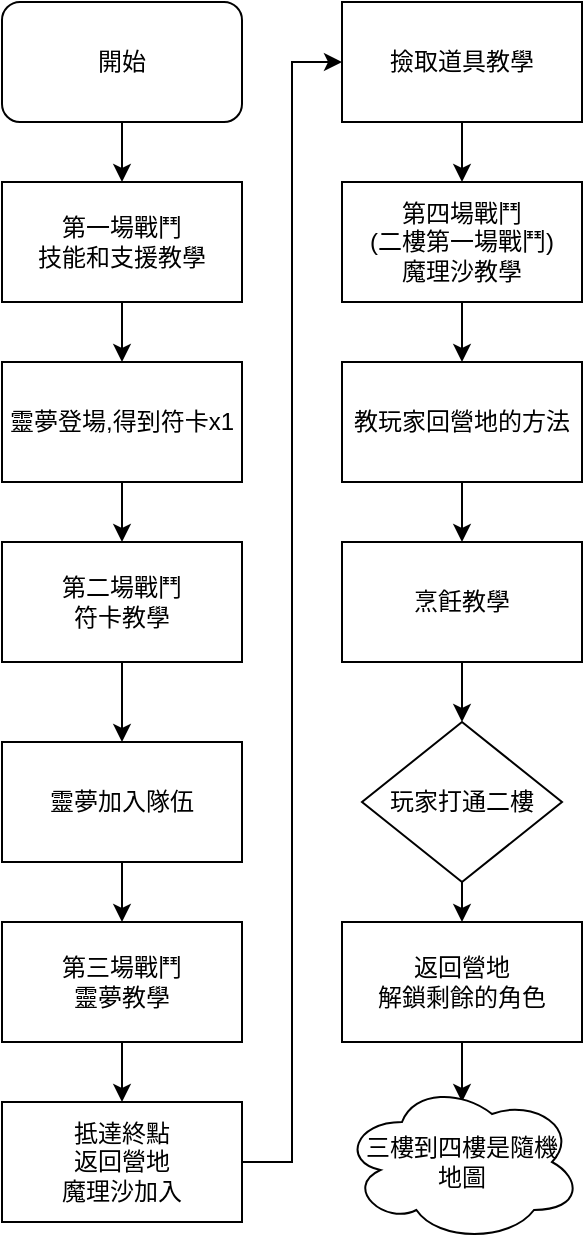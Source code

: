 <mxfile version="24.7.10" pages="2">
  <diagram id="C5RBs43oDa-KdzZeNtuy" name="Page-1">
    <mxGraphModel dx="794" dy="458" grid="1" gridSize="10" guides="1" tooltips="1" connect="1" arrows="1" fold="1" page="1" pageScale="1" pageWidth="827" pageHeight="1169" math="0" shadow="0">
      <root>
        <mxCell id="WIyWlLk6GJQsqaUBKTNV-0" />
        <mxCell id="WIyWlLk6GJQsqaUBKTNV-1" parent="WIyWlLk6GJQsqaUBKTNV-0" />
        <mxCell id="Yj5TDsg7gePqlZfXOrJI-1" value="&lt;span style=&quot;font-weight: normal;&quot;&gt;開始&lt;/span&gt;" style="rounded=1;whiteSpace=wrap;html=1;fontStyle=1" vertex="1" parent="WIyWlLk6GJQsqaUBKTNV-1">
          <mxGeometry x="160" y="360" width="120" height="60" as="geometry" />
        </mxCell>
        <mxCell id="Yj5TDsg7gePqlZfXOrJI-2" value="第一場戰鬥&lt;div&gt;技能和支援教學&lt;/div&gt;" style="rounded=0;whiteSpace=wrap;html=1;" vertex="1" parent="WIyWlLk6GJQsqaUBKTNV-1">
          <mxGeometry x="160" y="450" width="120" height="60" as="geometry" />
        </mxCell>
        <mxCell id="Yj5TDsg7gePqlZfXOrJI-3" value="" style="endArrow=classic;html=1;rounded=0;" edge="1" parent="WIyWlLk6GJQsqaUBKTNV-1" source="Yj5TDsg7gePqlZfXOrJI-1" target="Yj5TDsg7gePqlZfXOrJI-2">
          <mxGeometry width="50" height="50" relative="1" as="geometry">
            <mxPoint x="195" y="460" as="sourcePoint" />
            <mxPoint x="245" y="410" as="targetPoint" />
          </mxGeometry>
        </mxCell>
        <mxCell id="Yj5TDsg7gePqlZfXOrJI-4" value="靈夢登場,得到符卡x1" style="rounded=0;whiteSpace=wrap;html=1;" vertex="1" parent="WIyWlLk6GJQsqaUBKTNV-1">
          <mxGeometry x="160" y="540" width="120" height="60" as="geometry" />
        </mxCell>
        <mxCell id="Yj5TDsg7gePqlZfXOrJI-5" value="第二場戰鬥&lt;div&gt;符卡教學&lt;/div&gt;" style="rounded=0;whiteSpace=wrap;html=1;" vertex="1" parent="WIyWlLk6GJQsqaUBKTNV-1">
          <mxGeometry x="160" y="630" width="120" height="60" as="geometry" />
        </mxCell>
        <mxCell id="Yj5TDsg7gePqlZfXOrJI-6" value="靈夢加入隊伍" style="rounded=0;whiteSpace=wrap;html=1;" vertex="1" parent="WIyWlLk6GJQsqaUBKTNV-1">
          <mxGeometry x="160" y="730" width="120" height="60" as="geometry" />
        </mxCell>
        <mxCell id="Yj5TDsg7gePqlZfXOrJI-7" value="第三場戰鬥&lt;div&gt;靈夢教學&lt;/div&gt;" style="rounded=0;whiteSpace=wrap;html=1;" vertex="1" parent="WIyWlLk6GJQsqaUBKTNV-1">
          <mxGeometry x="160" y="820" width="120" height="60" as="geometry" />
        </mxCell>
        <mxCell id="oCrelnVvvsXX9kLqdQXE-13" style="edgeStyle=elbowEdgeStyle;rounded=0;orthogonalLoop=1;jettySize=auto;html=1;exitX=1;exitY=0.5;exitDx=0;exitDy=0;" edge="1" parent="WIyWlLk6GJQsqaUBKTNV-1" source="Yj5TDsg7gePqlZfXOrJI-8" target="oCrelnVvvsXX9kLqdQXE-2">
          <mxGeometry relative="1" as="geometry" />
        </mxCell>
        <mxCell id="Yj5TDsg7gePqlZfXOrJI-8" value="&lt;div&gt;抵達終點&lt;/div&gt;返回營地&lt;br&gt;魔理沙加入" style="rounded=0;whiteSpace=wrap;html=1;" vertex="1" parent="WIyWlLk6GJQsqaUBKTNV-1">
          <mxGeometry x="160" y="910" width="120" height="60" as="geometry" />
        </mxCell>
        <mxCell id="Yj5TDsg7gePqlZfXOrJI-9" value="第四場戰鬥&lt;div&gt;(二樓第一場戰鬥)&lt;br&gt;&lt;div&gt;魔理沙教學&lt;/div&gt;&lt;/div&gt;" style="rounded=0;whiteSpace=wrap;html=1;" vertex="1" parent="WIyWlLk6GJQsqaUBKTNV-1">
          <mxGeometry x="330" y="450" width="120" height="60" as="geometry" />
        </mxCell>
        <mxCell id="Yj5TDsg7gePqlZfXOrJI-10" value="教玩家回營地的方法" style="rounded=0;whiteSpace=wrap;html=1;" vertex="1" parent="WIyWlLk6GJQsqaUBKTNV-1">
          <mxGeometry x="330" y="540" width="120" height="60" as="geometry" />
        </mxCell>
        <mxCell id="Yj5TDsg7gePqlZfXOrJI-12" value="烹飪教學" style="rounded=0;whiteSpace=wrap;html=1;" vertex="1" parent="WIyWlLk6GJQsqaUBKTNV-1">
          <mxGeometry x="330" y="630" width="120" height="60" as="geometry" />
        </mxCell>
        <mxCell id="Yj5TDsg7gePqlZfXOrJI-13" value="玩家打通二樓" style="rhombus;whiteSpace=wrap;html=1;" vertex="1" parent="WIyWlLk6GJQsqaUBKTNV-1">
          <mxGeometry x="340" y="720" width="100" height="80" as="geometry" />
        </mxCell>
        <mxCell id="Yj5TDsg7gePqlZfXOrJI-14" value="返回營地&lt;br&gt;解鎖剩餘的角色" style="rounded=0;whiteSpace=wrap;html=1;" vertex="1" parent="WIyWlLk6GJQsqaUBKTNV-1">
          <mxGeometry x="330" y="820" width="120" height="60" as="geometry" />
        </mxCell>
        <mxCell id="Yj5TDsg7gePqlZfXOrJI-18" value="" style="endArrow=classic;html=1;rounded=0;exitX=0.5;exitY=1;exitDx=0;exitDy=0;entryX=0.5;entryY=0;entryDx=0;entryDy=0;" edge="1" parent="WIyWlLk6GJQsqaUBKTNV-1" source="Yj5TDsg7gePqlZfXOrJI-2" target="Yj5TDsg7gePqlZfXOrJI-4">
          <mxGeometry width="50" height="50" relative="1" as="geometry">
            <mxPoint x="220" y="550" as="sourcePoint" />
            <mxPoint x="270" y="500" as="targetPoint" />
          </mxGeometry>
        </mxCell>
        <mxCell id="Yj5TDsg7gePqlZfXOrJI-19" value="" style="endArrow=classic;html=1;rounded=0;entryX=0.5;entryY=0;entryDx=0;entryDy=0;exitX=0.5;exitY=1;exitDx=0;exitDy=0;" edge="1" parent="WIyWlLk6GJQsqaUBKTNV-1" source="Yj5TDsg7gePqlZfXOrJI-4" target="Yj5TDsg7gePqlZfXOrJI-5">
          <mxGeometry width="50" height="50" relative="1" as="geometry">
            <mxPoint x="230" y="600" as="sourcePoint" />
            <mxPoint x="200" y="630" as="targetPoint" />
          </mxGeometry>
        </mxCell>
        <mxCell id="Yj5TDsg7gePqlZfXOrJI-21" value="" style="endArrow=classic;html=1;rounded=0;exitX=0.5;exitY=1;exitDx=0;exitDy=0;entryX=0.5;entryY=0;entryDx=0;entryDy=0;" edge="1" parent="WIyWlLk6GJQsqaUBKTNV-1" source="Yj5TDsg7gePqlZfXOrJI-5" target="Yj5TDsg7gePqlZfXOrJI-6">
          <mxGeometry width="50" height="50" relative="1" as="geometry">
            <mxPoint x="320" y="530" as="sourcePoint" />
            <mxPoint x="220" y="690" as="targetPoint" />
          </mxGeometry>
        </mxCell>
        <mxCell id="Yj5TDsg7gePqlZfXOrJI-22" value="" style="endArrow=classic;html=1;rounded=0;exitX=0.5;exitY=1;exitDx=0;exitDy=0;" edge="1" parent="WIyWlLk6GJQsqaUBKTNV-1" source="Yj5TDsg7gePqlZfXOrJI-6" target="Yj5TDsg7gePqlZfXOrJI-7">
          <mxGeometry width="50" height="50" relative="1" as="geometry">
            <mxPoint x="70" y="880" as="sourcePoint" />
            <mxPoint x="120" y="830" as="targetPoint" />
          </mxGeometry>
        </mxCell>
        <mxCell id="Yj5TDsg7gePqlZfXOrJI-23" value="" style="endArrow=classic;html=1;rounded=0;" edge="1" parent="WIyWlLk6GJQsqaUBKTNV-1" source="Yj5TDsg7gePqlZfXOrJI-7" target="Yj5TDsg7gePqlZfXOrJI-8">
          <mxGeometry width="50" height="50" relative="1" as="geometry">
            <mxPoint x="90" y="920" as="sourcePoint" />
            <mxPoint x="140" y="870" as="targetPoint" />
          </mxGeometry>
        </mxCell>
        <mxCell id="Yj5TDsg7gePqlZfXOrJI-24" value="" style="endArrow=classic;html=1;rounded=0;" edge="1" parent="WIyWlLk6GJQsqaUBKTNV-1" source="Yj5TDsg7gePqlZfXOrJI-9" target="Yj5TDsg7gePqlZfXOrJI-10">
          <mxGeometry width="50" height="50" relative="1" as="geometry">
            <mxPoint x="510" y="680" as="sourcePoint" />
            <mxPoint x="560" y="630" as="targetPoint" />
          </mxGeometry>
        </mxCell>
        <mxCell id="Yj5TDsg7gePqlZfXOrJI-25" value="" style="endArrow=classic;html=1;rounded=0;" edge="1" parent="WIyWlLk6GJQsqaUBKTNV-1" source="Yj5TDsg7gePqlZfXOrJI-10" target="Yj5TDsg7gePqlZfXOrJI-12">
          <mxGeometry width="50" height="50" relative="1" as="geometry">
            <mxPoint x="490" y="610" as="sourcePoint" />
            <mxPoint x="540" y="560" as="targetPoint" />
          </mxGeometry>
        </mxCell>
        <mxCell id="Yj5TDsg7gePqlZfXOrJI-26" value="" style="endArrow=classic;html=1;rounded=0;" edge="1" parent="WIyWlLk6GJQsqaUBKTNV-1" source="Yj5TDsg7gePqlZfXOrJI-12" target="Yj5TDsg7gePqlZfXOrJI-13">
          <mxGeometry width="50" height="50" relative="1" as="geometry">
            <mxPoint x="510" y="730" as="sourcePoint" />
            <mxPoint x="560" y="680" as="targetPoint" />
          </mxGeometry>
        </mxCell>
        <mxCell id="Yj5TDsg7gePqlZfXOrJI-27" value="" style="endArrow=classic;html=1;rounded=0;" edge="1" parent="WIyWlLk6GJQsqaUBKTNV-1" source="Yj5TDsg7gePqlZfXOrJI-13" target="Yj5TDsg7gePqlZfXOrJI-14">
          <mxGeometry width="50" height="50" relative="1" as="geometry">
            <mxPoint x="470" y="750" as="sourcePoint" />
            <mxPoint x="520" y="700" as="targetPoint" />
          </mxGeometry>
        </mxCell>
        <mxCell id="oCrelnVvvsXX9kLqdQXE-1" value="" style="endArrow=classic;html=1;rounded=0;" edge="1" parent="WIyWlLk6GJQsqaUBKTNV-1" source="Yj5TDsg7gePqlZfXOrJI-14">
          <mxGeometry width="50" height="50" relative="1" as="geometry">
            <mxPoint x="490" y="900" as="sourcePoint" />
            <mxPoint x="390" y="910" as="targetPoint" />
          </mxGeometry>
        </mxCell>
        <mxCell id="oCrelnVvvsXX9kLqdQXE-2" value="撿取道具教學" style="rounded=0;whiteSpace=wrap;html=1;" vertex="1" parent="WIyWlLk6GJQsqaUBKTNV-1">
          <mxGeometry x="330" y="360" width="120" height="60" as="geometry" />
        </mxCell>
        <mxCell id="oCrelnVvvsXX9kLqdQXE-3" value="" style="endArrow=classic;html=1;rounded=0;" edge="1" parent="WIyWlLk6GJQsqaUBKTNV-1" source="oCrelnVvvsXX9kLqdQXE-2" target="Yj5TDsg7gePqlZfXOrJI-9">
          <mxGeometry width="50" height="50" relative="1" as="geometry">
            <mxPoint x="500" y="410" as="sourcePoint" />
            <mxPoint x="550" y="360" as="targetPoint" />
          </mxGeometry>
        </mxCell>
        <mxCell id="dX5eCmD3mou-5HCNNCt1-1" value="三樓到四樓是隨機地圖" style="ellipse;shape=cloud;whiteSpace=wrap;html=1;spacingLeft=0;spacing=10;" vertex="1" parent="WIyWlLk6GJQsqaUBKTNV-1">
          <mxGeometry x="330" y="900" width="120" height="80" as="geometry" />
        </mxCell>
      </root>
    </mxGraphModel>
  </diagram>
  <diagram id="TdlGK0oX8xcDoYo0lWdH" name="第 2 页">
    <mxGraphModel dx="794" dy="458" grid="1" gridSize="10" guides="1" tooltips="1" connect="1" arrows="1" fold="1" page="1" pageScale="1" pageWidth="827" pageHeight="1169" math="0" shadow="0">
      <root>
        <mxCell id="0" />
        <mxCell id="1" parent="0" />
        <mxCell id="7UtT19qO_qpakmTWqqNq-1" value="&lt;span style=&quot;font-weight: normal;&quot;&gt;開始&lt;/span&gt;" style="rounded=1;whiteSpace=wrap;html=1;fontStyle=1" parent="1" vertex="1">
          <mxGeometry x="120" y="40" width="120" height="60" as="geometry" />
        </mxCell>
        <mxCell id="7UtT19qO_qpakmTWqqNq-2" value="第一場戰鬥&lt;div&gt;技能和支援教學&lt;/div&gt;" style="rounded=0;whiteSpace=wrap;html=1;" parent="1" vertex="1">
          <mxGeometry x="120" y="130" width="120" height="60" as="geometry" />
        </mxCell>
        <mxCell id="7UtT19qO_qpakmTWqqNq-3" value="" style="endArrow=classic;html=1;rounded=0;" parent="1" source="7UtT19qO_qpakmTWqqNq-1" target="7UtT19qO_qpakmTWqqNq-2" edge="1">
          <mxGeometry width="50" height="50" relative="1" as="geometry">
            <mxPoint x="155" y="140" as="sourcePoint" />
            <mxPoint x="205" y="90" as="targetPoint" />
          </mxGeometry>
        </mxCell>
        <mxCell id="lPF_GEtvuAyJIc4-yc2c-2" value="靈夢加入" style="rounded=0;whiteSpace=wrap;html=1;" parent="1" vertex="1">
          <mxGeometry x="120" y="230" width="120" height="60" as="geometry" />
        </mxCell>
        <mxCell id="h_dtDtKLDVNJUTLgeAQU-1" value="第二場戰鬥&lt;div&gt;靈夢教學&lt;/div&gt;" style="rounded=0;whiteSpace=wrap;html=1;" parent="1" vertex="1">
          <mxGeometry x="120" y="320" width="120" height="60" as="geometry" />
        </mxCell>
        <mxCell id="Hyw3-Gp3PoxxymQlQicO-14" style="edgeStyle=elbowEdgeStyle;rounded=0;orthogonalLoop=1;jettySize=auto;html=1;exitX=1;exitY=0.5;exitDx=0;exitDy=0;" parent="1" source="g_BwSg8ZLq4BcMOsC_ew-1" target="AfZGjRjmfqc6AjVo7xX--1" edge="1">
          <mxGeometry relative="1" as="geometry" />
        </mxCell>
        <mxCell id="g_BwSg8ZLq4BcMOsC_ew-1" value="&lt;div&gt;抵達終點&lt;/div&gt;返回營地&lt;div&gt;早苗加入&lt;/div&gt;" style="rounded=0;whiteSpace=wrap;html=1;" parent="1" vertex="1">
          <mxGeometry x="120" y="410" width="120" height="60" as="geometry" />
        </mxCell>
        <mxCell id="AfZGjRjmfqc6AjVo7xX--1" value="從二樓開始是隨機地圖" style="rounded=0;whiteSpace=wrap;html=1;" parent="1" vertex="1">
          <mxGeometry x="294" y="40" width="120" height="60" as="geometry" />
        </mxCell>
        <mxCell id="AfZGjRjmfqc6AjVo7xX--3" value="第三場戰鬥&lt;div&gt;(二樓第一場戰鬥)&lt;br&gt;&lt;div&gt;&lt;br&gt;&lt;/div&gt;&lt;/div&gt;" style="rhombus;whiteSpace=wrap;html=1;" parent="1" vertex="1">
          <mxGeometry x="294" y="120" width="130" height="80" as="geometry" />
        </mxCell>
        <mxCell id="AfZGjRjmfqc6AjVo7xX--4" value="早苗教學" style="rounded=0;whiteSpace=wrap;html=1;" parent="1" vertex="1">
          <mxGeometry x="299" y="250" width="120" height="60" as="geometry" />
        </mxCell>
        <mxCell id="AfZGjRjmfqc6AjVo7xX--5" value="鄰近道具" style="rhombus;whiteSpace=wrap;html=1;" parent="1" vertex="1">
          <mxGeometry x="520" y="120" width="80" height="80" as="geometry" />
        </mxCell>
        <mxCell id="AfZGjRjmfqc6AjVo7xX--6" value="撿取道具教學" style="rounded=0;whiteSpace=wrap;html=1;" parent="1" vertex="1">
          <mxGeometry x="500" y="240" width="120" height="60" as="geometry" />
        </mxCell>
        <mxCell id="AfZGjRjmfqc6AjVo7xX--7" value="" style="endArrow=classic;html=1;rounded=0;" parent="1" source="AfZGjRjmfqc6AjVo7xX--1" target="AfZGjRjmfqc6AjVo7xX--3" edge="1">
          <mxGeometry width="50" height="50" relative="1" as="geometry">
            <mxPoint x="340" y="410" as="sourcePoint" />
            <mxPoint x="390" y="360" as="targetPoint" />
          </mxGeometry>
        </mxCell>
        <mxCell id="AfZGjRjmfqc6AjVo7xX--8" value="" style="endArrow=classic;html=1;rounded=0;entryX=0.5;entryY=0;entryDx=0;entryDy=0;" parent="1" source="AfZGjRjmfqc6AjVo7xX--1" target="AfZGjRjmfqc6AjVo7xX--5" edge="1">
          <mxGeometry width="50" height="50" relative="1" as="geometry">
            <mxPoint x="380" y="130" as="sourcePoint" />
            <mxPoint x="430" y="80" as="targetPoint" />
          </mxGeometry>
        </mxCell>
        <mxCell id="AfZGjRjmfqc6AjVo7xX--9" value="" style="endArrow=classic;html=1;rounded=0;" parent="1" source="AfZGjRjmfqc6AjVo7xX--3" target="AfZGjRjmfqc6AjVo7xX--4" edge="1">
          <mxGeometry width="50" height="50" relative="1" as="geometry">
            <mxPoint x="390" y="360" as="sourcePoint" />
            <mxPoint x="440" y="310" as="targetPoint" />
          </mxGeometry>
        </mxCell>
        <mxCell id="AfZGjRjmfqc6AjVo7xX--10" value="" style="endArrow=classic;html=1;rounded=0;exitX=0.5;exitY=1;exitDx=0;exitDy=0;" parent="1" source="AfZGjRjmfqc6AjVo7xX--5" target="AfZGjRjmfqc6AjVo7xX--6" edge="1">
          <mxGeometry width="50" height="50" relative="1" as="geometry">
            <mxPoint x="560" y="210" as="sourcePoint" />
            <mxPoint x="490" y="310" as="targetPoint" />
          </mxGeometry>
        </mxCell>
        <mxCell id="AfZGjRjmfqc6AjVo7xX--14" value="符卡教學" style="rounded=0;whiteSpace=wrap;html=1;" parent="1" vertex="1">
          <mxGeometry x="440" y="340" width="120" height="60" as="geometry" />
        </mxCell>
        <mxCell id="UVlSe-qYJ2ab5w0cgSBF-1" value="玩家打通二樓" style="rhombus;whiteSpace=wrap;html=1;" parent="1" vertex="1">
          <mxGeometry x="650" y="120" width="100" height="80" as="geometry" />
        </mxCell>
        <mxCell id="KMjwOFIK37q7HUzBgeqS-1" value="返回營地&lt;br&gt;解鎖剩餘的角色" style="rounded=0;whiteSpace=wrap;html=1;" parent="1" vertex="1">
          <mxGeometry x="380" y="620" width="120" height="60" as="geometry" />
        </mxCell>
        <mxCell id="Hyw3-Gp3PoxxymQlQicO-1" value="" style="endArrow=none;html=1;rounded=0;exitX=1;exitY=0.5;exitDx=0;exitDy=0;" parent="1" source="AfZGjRjmfqc6AjVo7xX--3" target="AfZGjRjmfqc6AjVo7xX--5" edge="1">
          <mxGeometry width="50" height="50" relative="1" as="geometry">
            <mxPoint x="360" y="220" as="sourcePoint" />
            <mxPoint x="540" y="220" as="targetPoint" />
          </mxGeometry>
        </mxCell>
        <mxCell id="Hyw3-Gp3PoxxymQlQicO-4" value="" style="endArrow=classic;html=1;rounded=0;entryX=0.25;entryY=0;entryDx=0;entryDy=0;" parent="1" target="AfZGjRjmfqc6AjVo7xX--14" edge="1">
          <mxGeometry width="50" height="50" relative="1" as="geometry">
            <mxPoint x="470" y="159" as="sourcePoint" />
            <mxPoint x="483.64" y="340.0" as="targetPoint" />
          </mxGeometry>
        </mxCell>
        <mxCell id="Hyw3-Gp3PoxxymQlQicO-5" value="" style="endArrow=classic;html=1;rounded=0;entryX=0.5;entryY=0;entryDx=0;entryDy=0;" parent="1" source="AfZGjRjmfqc6AjVo7xX--1" target="UVlSe-qYJ2ab5w0cgSBF-1" edge="1">
          <mxGeometry width="50" height="50" relative="1" as="geometry">
            <mxPoint x="760" y="140" as="sourcePoint" />
            <mxPoint x="810" y="90" as="targetPoint" />
          </mxGeometry>
        </mxCell>
        <mxCell id="ZBmMyey7TRPmESbch0L--2" style="edgeStyle=elbowEdgeStyle;rounded=0;orthogonalLoop=1;jettySize=auto;html=1;" parent="1" source="Hyw3-Gp3PoxxymQlQicO-6" target="ZBmMyey7TRPmESbch0L--1" edge="1">
          <mxGeometry relative="1" as="geometry" />
        </mxCell>
        <mxCell id="Hyw3-Gp3PoxxymQlQicO-6" value="提早回到營地的教學" style="rounded=0;whiteSpace=wrap;html=1;" parent="1" vertex="1">
          <mxGeometry x="299" y="340" width="120" height="60" as="geometry" />
        </mxCell>
        <mxCell id="Hyw3-Gp3PoxxymQlQicO-7" value="" style="endArrow=classic;html=1;rounded=0;" parent="1" source="AfZGjRjmfqc6AjVo7xX--4" target="Hyw3-Gp3PoxxymQlQicO-6" edge="1">
          <mxGeometry width="50" height="50" relative="1" as="geometry">
            <mxPoint x="560" y="360" as="sourcePoint" />
            <mxPoint x="610" y="310" as="targetPoint" />
          </mxGeometry>
        </mxCell>
        <mxCell id="Hyw3-Gp3PoxxymQlQicO-8" value="魔理沙加入" style="rounded=0;whiteSpace=wrap;html=1;" parent="1" vertex="1">
          <mxGeometry x="640" y="240" width="120" height="60" as="geometry" />
        </mxCell>
        <mxCell id="Hyw3-Gp3PoxxymQlQicO-9" value="" style="endArrow=classic;html=1;rounded=0;" parent="1" source="UVlSe-qYJ2ab5w0cgSBF-1" target="Hyw3-Gp3PoxxymQlQicO-8" edge="1">
          <mxGeometry width="50" height="50" relative="1" as="geometry">
            <mxPoint x="490" y="260" as="sourcePoint" />
            <mxPoint x="540" y="210" as="targetPoint" />
          </mxGeometry>
        </mxCell>
        <mxCell id="Hyw3-Gp3PoxxymQlQicO-10" value="" style="endArrow=classic;html=1;rounded=0;" parent="1" source="7UtT19qO_qpakmTWqqNq-2" target="lPF_GEtvuAyJIc4-yc2c-2" edge="1">
          <mxGeometry width="50" height="50" relative="1" as="geometry">
            <mxPoint x="310" y="465" as="sourcePoint" />
            <mxPoint x="360" y="415" as="targetPoint" />
          </mxGeometry>
        </mxCell>
        <mxCell id="Hyw3-Gp3PoxxymQlQicO-11" value="" style="endArrow=classic;html=1;rounded=0;" parent="1" source="lPF_GEtvuAyJIc4-yc2c-2" target="h_dtDtKLDVNJUTLgeAQU-1" edge="1">
          <mxGeometry width="50" height="50" relative="1" as="geometry">
            <mxPoint x="280" y="440" as="sourcePoint" />
            <mxPoint x="330" y="390" as="targetPoint" />
          </mxGeometry>
        </mxCell>
        <mxCell id="Hyw3-Gp3PoxxymQlQicO-12" value="" style="endArrow=classic;html=1;rounded=0;" parent="1" source="h_dtDtKLDVNJUTLgeAQU-1" target="g_BwSg8ZLq4BcMOsC_ew-1" edge="1">
          <mxGeometry width="50" height="50" relative="1" as="geometry">
            <mxPoint x="260" y="465" as="sourcePoint" />
            <mxPoint x="310" y="415" as="targetPoint" />
          </mxGeometry>
        </mxCell>
        <mxCell id="ZBmMyey7TRPmESbch0L--1" value="烹飪教學" style="rounded=0;whiteSpace=wrap;html=1;" parent="1" vertex="1">
          <mxGeometry x="299" y="450" width="120" height="60" as="geometry" />
        </mxCell>
        <mxCell id="cemU-aIjkcuDhsTyfvgS-1" value="TriggerEvent_1" style="text;html=1;align=center;verticalAlign=middle;resizable=0;points=[];autosize=1;strokeColor=none;fillColor=none;" vertex="1" parent="1">
          <mxGeometry y="55" width="110" height="30" as="geometry" />
        </mxCell>
        <mxCell id="cemU-aIjkcuDhsTyfvgS-2" value="TriggerEvent_2" style="text;html=1;align=center;verticalAlign=middle;resizable=0;points=[];autosize=1;strokeColor=none;fillColor=none;" vertex="1" parent="1">
          <mxGeometry y="145" width="110" height="30" as="geometry" />
        </mxCell>
        <mxCell id="cemU-aIjkcuDhsTyfvgS-3" value="TriggerEvent_3" style="text;html=1;align=center;verticalAlign=middle;resizable=0;points=[];autosize=1;strokeColor=none;fillColor=none;" vertex="1" parent="1">
          <mxGeometry y="240" width="110" height="30" as="geometry" />
        </mxCell>
        <mxCell id="cemU-aIjkcuDhsTyfvgS-4" value="SceneEvent_1" style="text;html=1;align=center;verticalAlign=middle;resizable=0;points=[];autosize=1;strokeColor=none;fillColor=none;" vertex="1" parent="1">
          <mxGeometry x="830" y="450" width="100" height="30" as="geometry" />
        </mxCell>
        <mxCell id="cemU-aIjkcuDhsTyfvgS-5" value="SceneEvent_1" style="text;html=1;align=center;verticalAlign=middle;resizable=0;points=[];autosize=1;strokeColor=none;fillColor=none;" vertex="1" parent="1">
          <mxGeometry x="5" y="425" width="100" height="30" as="geometry" />
        </mxCell>
        <mxCell id="cemU-aIjkcuDhsTyfvgS-6" value="GetItemEvent" style="text;html=1;align=center;verticalAlign=middle;resizable=0;points=[];autosize=1;strokeColor=none;fillColor=none;" vertex="1" parent="1">
          <mxGeometry x="510" y="270" width="100" height="30" as="geometry" />
        </mxCell>
        <mxCell id="cemU-aIjkcuDhsTyfvgS-7" value="SceneEvent_2" style="text;html=1;align=center;verticalAlign=middle;resizable=0;points=[];autosize=1;strokeColor=none;fillColor=none;" vertex="1" parent="1">
          <mxGeometry x="309" y="10" width="100" height="30" as="geometry" />
        </mxCell>
      </root>
    </mxGraphModel>
  </diagram>
</mxfile>
